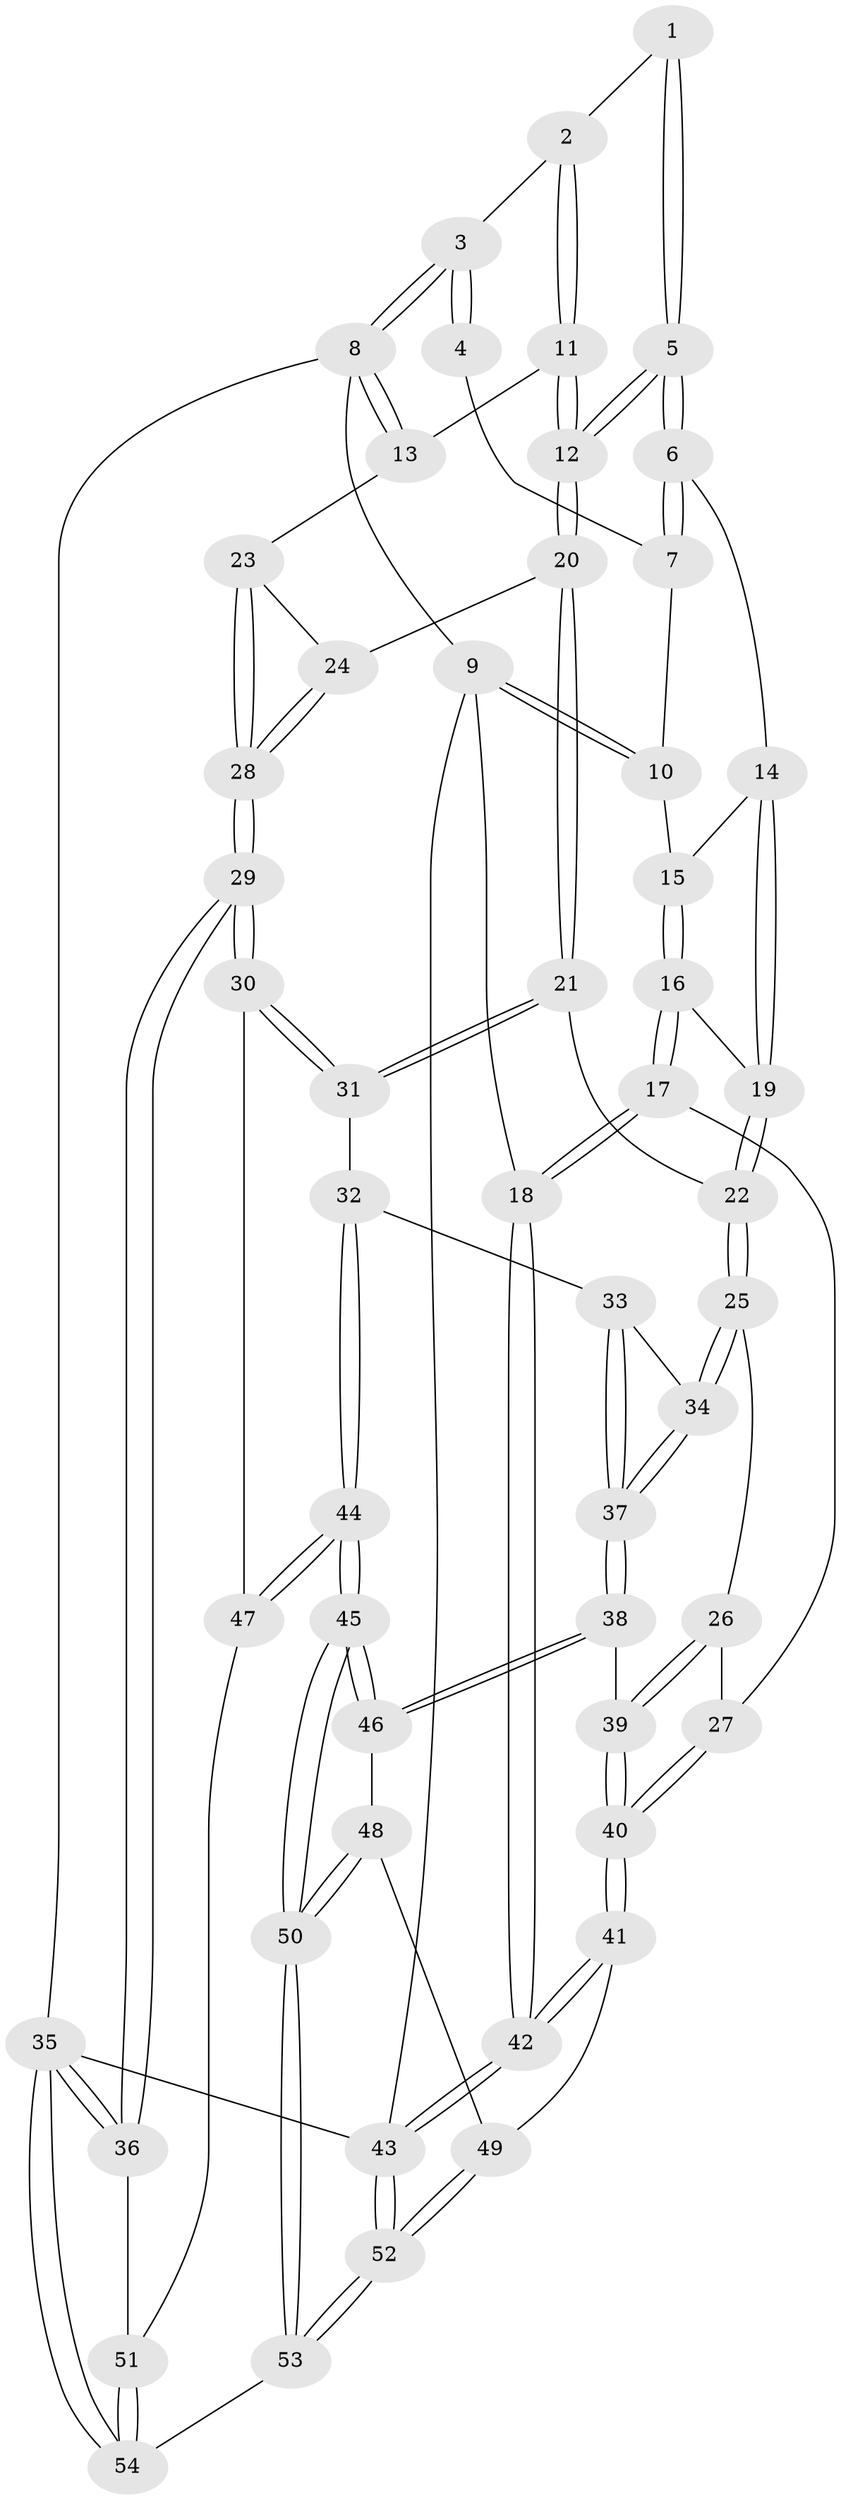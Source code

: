 // coarse degree distribution, {3: 0.3, 4: 0.3333333333333333, 6: 0.13333333333333333, 5: 0.23333333333333334}
// Generated by graph-tools (version 1.1) at 2025/52/02/27/25 19:52:39]
// undirected, 54 vertices, 132 edges
graph export_dot {
graph [start="1"]
  node [color=gray90,style=filled];
  1 [pos="+0.6615467929531621+0.01811487584525372"];
  2 [pos="+0.7410275102252546+0.0807062720886133"];
  3 [pos="+1+0"];
  4 [pos="+0.5963965536224883+0"];
  5 [pos="+0.5555534851475944+0.16497821428985252"];
  6 [pos="+0.4940545815621641+0.11849617272420558"];
  7 [pos="+0.3910912440562448+0"];
  8 [pos="+1+0"];
  9 [pos="+0+0"];
  10 [pos="+0.16359052591272139+0"];
  11 [pos="+0.7172867881379329+0.2509905511818894"];
  12 [pos="+0.6713767052329341+0.2924566246474707"];
  13 [pos="+1+0.07723948644606192"];
  14 [pos="+0.36873547320268096+0.21334246382647784"];
  15 [pos="+0.23687279246152282+0.13538237819153415"];
  16 [pos="+0.1471315231968896+0.3414002209118187"];
  17 [pos="+0.06897110775985861+0.40286817327260627"];
  18 [pos="+0+0.35010841308895885"];
  19 [pos="+0.35257711789260826+0.3013717225243543"];
  20 [pos="+0.6685674575705324+0.312797325909859"];
  21 [pos="+0.6400829669003484+0.3646317643391768"];
  22 [pos="+0.4492829993826633+0.3987274812309041"];
  23 [pos="+1+0.306645062680914"];
  24 [pos="+0.7937301118258197+0.36810357185681564"];
  25 [pos="+0.39035999056453+0.47638400785383855"];
  26 [pos="+0.3512252819933728+0.4818791449025517"];
  27 [pos="+0.07721171476187783+0.4130403936877512"];
  28 [pos="+1+0.6059573840951351"];
  29 [pos="+1+0.6298671390055568"];
  30 [pos="+0.6873952319122614+0.5893893414023934"];
  31 [pos="+0.6738676186913837+0.5768138757284506"];
  32 [pos="+0.5483275023489291+0.6309078367533278"];
  33 [pos="+0.5381081881411169+0.6294125956118006"];
  34 [pos="+0.39576728171296927+0.49321668879940117"];
  35 [pos="+1+1"];
  36 [pos="+1+0.8347110030517414"];
  37 [pos="+0.3789553996824419+0.666894384277085"];
  38 [pos="+0.36890525505174765+0.6763883891121"];
  39 [pos="+0.26237674066093386+0.6378753313455208"];
  40 [pos="+0.16044735167476756+0.6421121599462326"];
  41 [pos="+0.12341042292172834+0.7507810629668012"];
  42 [pos="+0+0.7697652035661849"];
  43 [pos="+0+1"];
  44 [pos="+0.487366688646434+0.8760480992553279"];
  45 [pos="+0.45380355964910096+0.9066190017563658"];
  46 [pos="+0.3699890164342345+0.6863230869672197"];
  47 [pos="+0.6988021510915446+0.7965074775589126"];
  48 [pos="+0.22545530065259403+0.8182646923223125"];
  49 [pos="+0.14964415058780559+0.7997479302196018"];
  50 [pos="+0.4427125465993245+0.9321124372072427"];
  51 [pos="+0.7623396334255854+0.8514534106502877"];
  52 [pos="+0.029791445984460055+1"];
  53 [pos="+0.4466295505918976+1"];
  54 [pos="+0.6445694688415285+1"];
  1 -- 2;
  1 -- 5;
  1 -- 5;
  2 -- 3;
  2 -- 11;
  2 -- 11;
  3 -- 4;
  3 -- 4;
  3 -- 8;
  3 -- 8;
  4 -- 7;
  5 -- 6;
  5 -- 6;
  5 -- 12;
  5 -- 12;
  6 -- 7;
  6 -- 7;
  6 -- 14;
  7 -- 10;
  8 -- 9;
  8 -- 13;
  8 -- 13;
  8 -- 35;
  9 -- 10;
  9 -- 10;
  9 -- 18;
  9 -- 43;
  10 -- 15;
  11 -- 12;
  11 -- 12;
  11 -- 13;
  12 -- 20;
  12 -- 20;
  13 -- 23;
  14 -- 15;
  14 -- 19;
  14 -- 19;
  15 -- 16;
  15 -- 16;
  16 -- 17;
  16 -- 17;
  16 -- 19;
  17 -- 18;
  17 -- 18;
  17 -- 27;
  18 -- 42;
  18 -- 42;
  19 -- 22;
  19 -- 22;
  20 -- 21;
  20 -- 21;
  20 -- 24;
  21 -- 22;
  21 -- 31;
  21 -- 31;
  22 -- 25;
  22 -- 25;
  23 -- 24;
  23 -- 28;
  23 -- 28;
  24 -- 28;
  24 -- 28;
  25 -- 26;
  25 -- 34;
  25 -- 34;
  26 -- 27;
  26 -- 39;
  26 -- 39;
  27 -- 40;
  27 -- 40;
  28 -- 29;
  28 -- 29;
  29 -- 30;
  29 -- 30;
  29 -- 36;
  29 -- 36;
  30 -- 31;
  30 -- 31;
  30 -- 47;
  31 -- 32;
  32 -- 33;
  32 -- 44;
  32 -- 44;
  33 -- 34;
  33 -- 37;
  33 -- 37;
  34 -- 37;
  34 -- 37;
  35 -- 36;
  35 -- 36;
  35 -- 54;
  35 -- 54;
  35 -- 43;
  36 -- 51;
  37 -- 38;
  37 -- 38;
  38 -- 39;
  38 -- 46;
  38 -- 46;
  39 -- 40;
  39 -- 40;
  40 -- 41;
  40 -- 41;
  41 -- 42;
  41 -- 42;
  41 -- 49;
  42 -- 43;
  42 -- 43;
  43 -- 52;
  43 -- 52;
  44 -- 45;
  44 -- 45;
  44 -- 47;
  44 -- 47;
  45 -- 46;
  45 -- 46;
  45 -- 50;
  45 -- 50;
  46 -- 48;
  47 -- 51;
  48 -- 49;
  48 -- 50;
  48 -- 50;
  49 -- 52;
  49 -- 52;
  50 -- 53;
  50 -- 53;
  51 -- 54;
  51 -- 54;
  52 -- 53;
  52 -- 53;
  53 -- 54;
}
